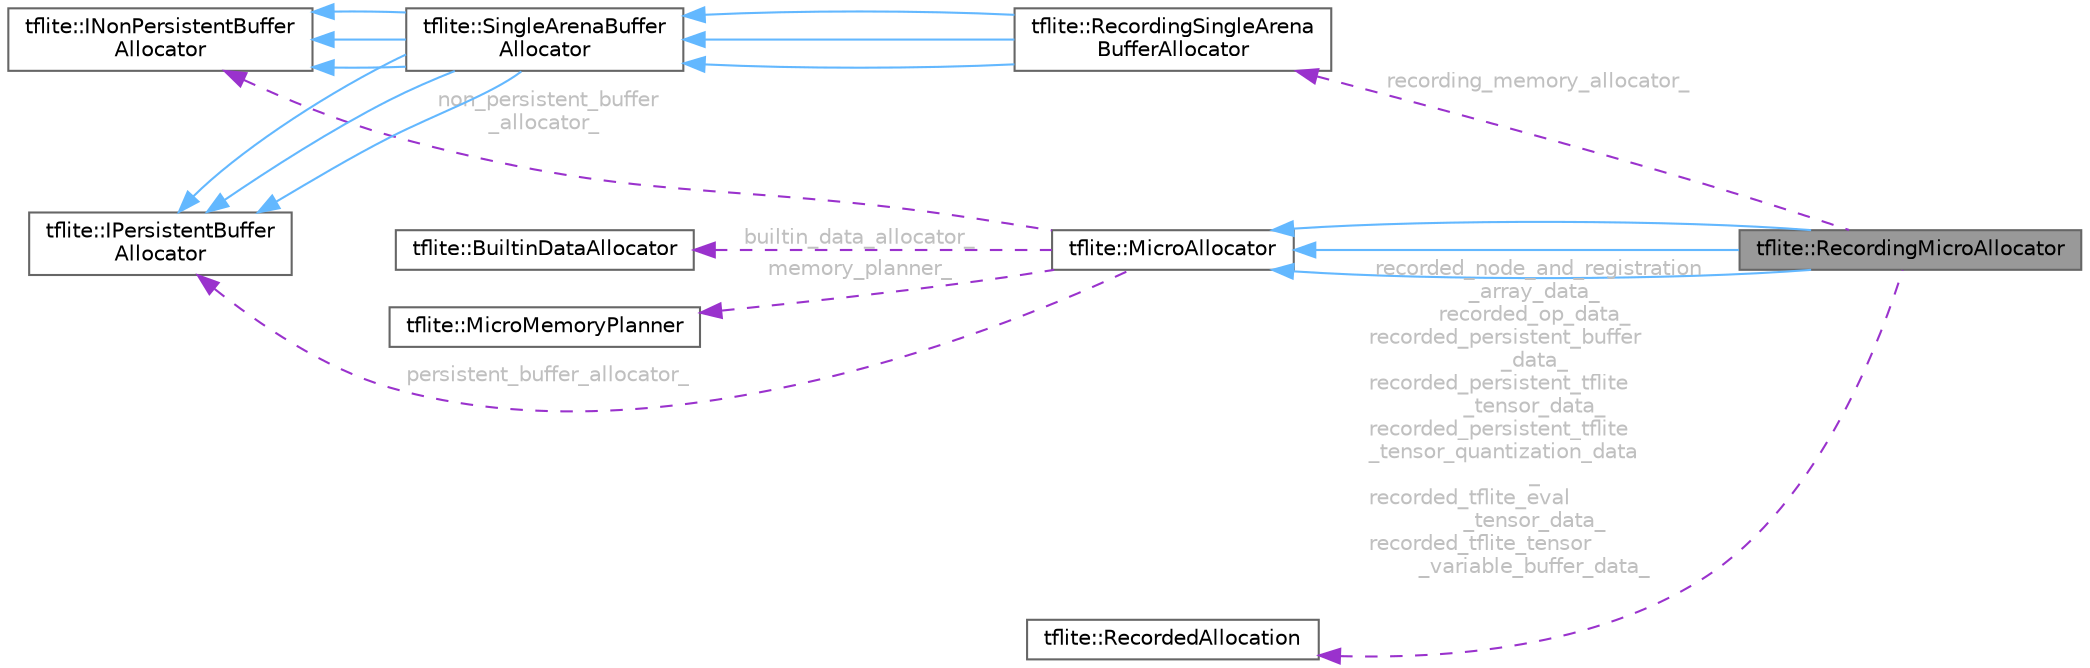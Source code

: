 digraph "tflite::RecordingMicroAllocator"
{
 // LATEX_PDF_SIZE
  bgcolor="transparent";
  edge [fontname=Helvetica,fontsize=10,labelfontname=Helvetica,labelfontsize=10];
  node [fontname=Helvetica,fontsize=10,shape=box,height=0.2,width=0.4];
  rankdir="LR";
  Node1 [id="Node000001",label="tflite::RecordingMicroAllocator",height=0.2,width=0.4,color="gray40", fillcolor="grey60", style="filled", fontcolor="black",tooltip=" "];
  Node2 -> Node1 [id="edge19_Node000001_Node000002",dir="back",color="steelblue1",style="solid",tooltip=" "];
  Node2 [id="Node000002",label="tflite::MicroAllocator",height=0.2,width=0.4,color="gray40", fillcolor="white", style="filled",URL="$classtflite_1_1_micro_allocator.html",tooltip=" "];
  Node3 -> Node2 [id="edge20_Node000002_Node000003",dir="back",color="darkorchid3",style="dashed",tooltip=" ",label=" non_persistent_buffer\l_allocator_",fontcolor="grey" ];
  Node3 [id="Node000003",label="tflite::INonPersistentBuffer\lAllocator",height=0.2,width=0.4,color="gray40", fillcolor="white", style="filled",URL="$classtflite_1_1_i_non_persistent_buffer_allocator.html",tooltip=" "];
  Node4 -> Node2 [id="edge21_Node000002_Node000004",dir="back",color="darkorchid3",style="dashed",tooltip=" ",label=" persistent_buffer_allocator_",fontcolor="grey" ];
  Node4 [id="Node000004",label="tflite::IPersistentBuffer\lAllocator",height=0.2,width=0.4,color="gray40", fillcolor="white", style="filled",URL="$classtflite_1_1_i_persistent_buffer_allocator.html",tooltip=" "];
  Node5 -> Node2 [id="edge22_Node000002_Node000005",dir="back",color="darkorchid3",style="dashed",tooltip=" ",label=" builtin_data_allocator_",fontcolor="grey" ];
  Node5 [id="Node000005",label="tflite::BuiltinDataAllocator",height=0.2,width=0.4,color="gray40", fillcolor="white", style="filled",URL="$classtflite_1_1_builtin_data_allocator.html",tooltip=" "];
  Node6 -> Node2 [id="edge23_Node000002_Node000006",dir="back",color="darkorchid3",style="dashed",tooltip=" ",label=" memory_planner_",fontcolor="grey" ];
  Node6 [id="Node000006",label="tflite::MicroMemoryPlanner",height=0.2,width=0.4,color="gray40", fillcolor="white", style="filled",URL="$classtflite_1_1_micro_memory_planner.html",tooltip=" "];
  Node2 -> Node1 [id="edge24_Node000001_Node000002",dir="back",color="steelblue1",style="solid",tooltip=" "];
  Node2 -> Node1 [id="edge25_Node000001_Node000002",dir="back",color="steelblue1",style="solid",tooltip=" "];
  Node7 -> Node1 [id="edge26_Node000001_Node000007",dir="back",color="darkorchid3",style="dashed",tooltip=" ",label=" recording_memory_allocator_",fontcolor="grey" ];
  Node7 [id="Node000007",label="tflite::RecordingSingleArena\lBufferAllocator",height=0.2,width=0.4,color="gray40", fillcolor="white", style="filled",URL="$classtflite_1_1_recording_single_arena_buffer_allocator.html",tooltip=" "];
  Node8 -> Node7 [id="edge27_Node000007_Node000008",dir="back",color="steelblue1",style="solid",tooltip=" "];
  Node8 [id="Node000008",label="tflite::SingleArenaBuffer\lAllocator",height=0.2,width=0.4,color="gray40", fillcolor="white", style="filled",URL="$classtflite_1_1_single_arena_buffer_allocator.html",tooltip=" "];
  Node3 -> Node8 [id="edge28_Node000008_Node000003",dir="back",color="steelblue1",style="solid",tooltip=" "];
  Node4 -> Node8 [id="edge29_Node000008_Node000004",dir="back",color="steelblue1",style="solid",tooltip=" "];
  Node3 -> Node8 [id="edge30_Node000008_Node000003",dir="back",color="steelblue1",style="solid",tooltip=" "];
  Node4 -> Node8 [id="edge31_Node000008_Node000004",dir="back",color="steelblue1",style="solid",tooltip=" "];
  Node3 -> Node8 [id="edge32_Node000008_Node000003",dir="back",color="steelblue1",style="solid",tooltip=" "];
  Node4 -> Node8 [id="edge33_Node000008_Node000004",dir="back",color="steelblue1",style="solid",tooltip=" "];
  Node8 -> Node7 [id="edge34_Node000007_Node000008",dir="back",color="steelblue1",style="solid",tooltip=" "];
  Node8 -> Node7 [id="edge35_Node000007_Node000008",dir="back",color="steelblue1",style="solid",tooltip=" "];
  Node9 -> Node1 [id="edge36_Node000001_Node000009",dir="back",color="darkorchid3",style="dashed",tooltip=" ",label=" recorded_node_and_registration\l_array_data_\nrecorded_op_data_\nrecorded_persistent_buffer\l_data_\nrecorded_persistent_tflite\l_tensor_data_\nrecorded_persistent_tflite\l_tensor_quantization_data\l_\nrecorded_tflite_eval\l_tensor_data_\nrecorded_tflite_tensor\l_variable_buffer_data_",fontcolor="grey" ];
  Node9 [id="Node000009",label="tflite::RecordedAllocation",height=0.2,width=0.4,color="gray40", fillcolor="white", style="filled",URL="$structtflite_1_1_recorded_allocation.html",tooltip=" "];
}
